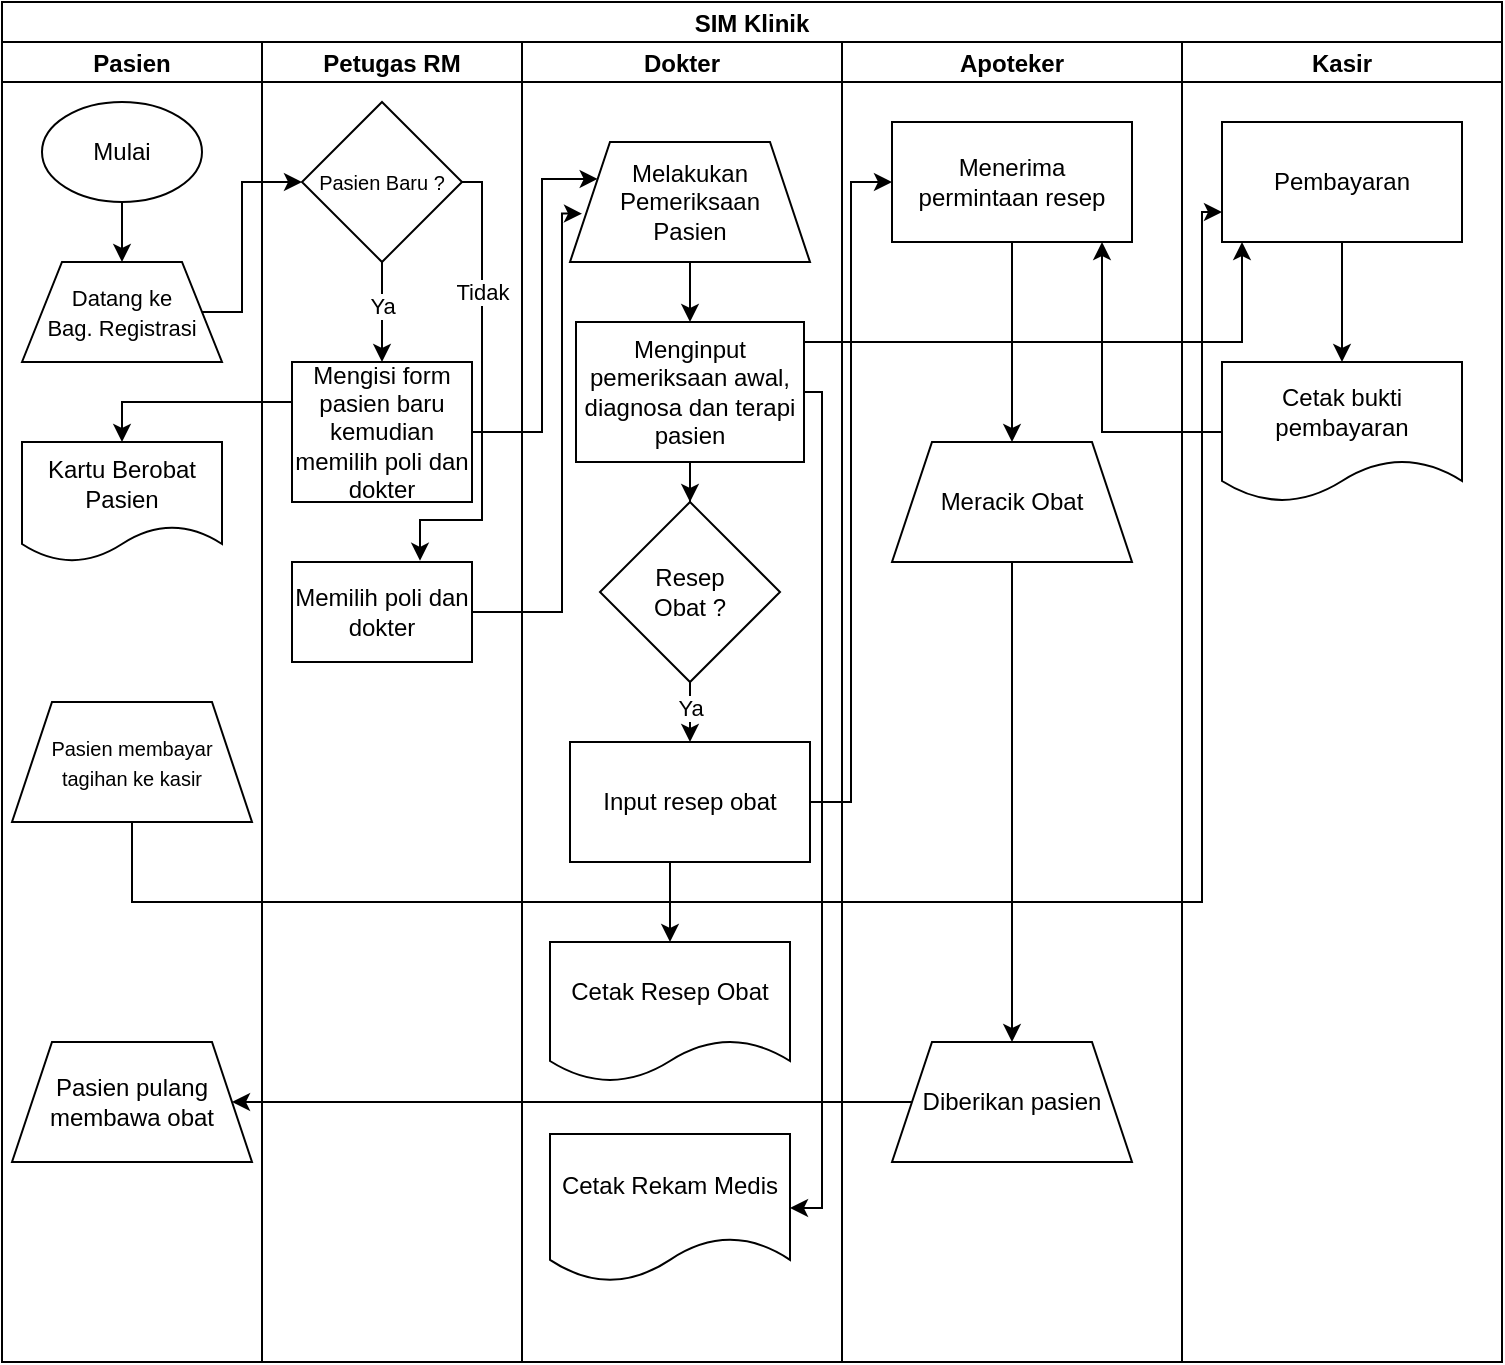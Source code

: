 <mxfile version="14.8.3" type="github">
  <diagram id="xMNPE9Dykgw9Vnchn0US" name="Page-1">
    <mxGraphModel dx="818" dy="1718" grid="1" gridSize="10" guides="1" tooltips="1" connect="1" arrows="1" fold="1" page="1" pageScale="1" pageWidth="827" pageHeight="1169" math="0" shadow="0">
      <root>
        <mxCell id="0" />
        <mxCell id="1" parent="0" />
        <mxCell id="JoPF2L3YlqwSRABoRisg-1" value="SIM Klinik" style="swimlane;childLayout=stackLayout;resizeParent=1;resizeParentMax=0;startSize=20;" parent="1" vertex="1">
          <mxGeometry x="20" y="-1150" width="750" height="680" as="geometry" />
        </mxCell>
        <mxCell id="JoPF2L3YlqwSRABoRisg-2" value="Pasien" style="swimlane;startSize=20;" parent="JoPF2L3YlqwSRABoRisg-1" vertex="1">
          <mxGeometry y="20" width="130" height="660" as="geometry" />
        </mxCell>
        <mxCell id="d2RWO07f1T8GbR7VdXLX-2" value="" style="edgeStyle=orthogonalEdgeStyle;rounded=0;orthogonalLoop=1;jettySize=auto;html=1;" edge="1" parent="JoPF2L3YlqwSRABoRisg-2" source="JoPF2L3YlqwSRABoRisg-7" target="d2RWO07f1T8GbR7VdXLX-1">
          <mxGeometry relative="1" as="geometry" />
        </mxCell>
        <mxCell id="JoPF2L3YlqwSRABoRisg-7" value="Mulai" style="ellipse;whiteSpace=wrap;html=1;" parent="JoPF2L3YlqwSRABoRisg-2" vertex="1">
          <mxGeometry x="20" y="30" width="80" height="50" as="geometry" />
        </mxCell>
        <mxCell id="d2RWO07f1T8GbR7VdXLX-1" value="&lt;font style=&quot;font-size: 11px&quot;&gt;Datang ke &lt;br&gt;Bag. Registrasi&lt;/font&gt;" style="shape=trapezoid;perimeter=trapezoidPerimeter;whiteSpace=wrap;html=1;fixedSize=1;" vertex="1" parent="JoPF2L3YlqwSRABoRisg-2">
          <mxGeometry x="10" y="110" width="100" height="50" as="geometry" />
        </mxCell>
        <mxCell id="d2RWO07f1T8GbR7VdXLX-11" value="Kartu Berobat Pasien" style="shape=document;whiteSpace=wrap;html=1;boundedLbl=1;" vertex="1" parent="JoPF2L3YlqwSRABoRisg-2">
          <mxGeometry x="10" y="200" width="100" height="60" as="geometry" />
        </mxCell>
        <mxCell id="d2RWO07f1T8GbR7VdXLX-39" value="Pasien pulang membawa obat" style="shape=trapezoid;perimeter=trapezoidPerimeter;whiteSpace=wrap;html=1;fixedSize=1;" vertex="1" parent="JoPF2L3YlqwSRABoRisg-2">
          <mxGeometry x="5" y="500" width="120" height="60" as="geometry" />
        </mxCell>
        <mxCell id="d2RWO07f1T8GbR7VdXLX-43" value="&lt;font style=&quot;font-size: 10px&quot;&gt;Pasien membayar &lt;br&gt;tagihan ke kasir&lt;/font&gt;" style="shape=trapezoid;perimeter=trapezoidPerimeter;whiteSpace=wrap;html=1;fixedSize=1;" vertex="1" parent="JoPF2L3YlqwSRABoRisg-2">
          <mxGeometry x="5" y="330" width="120" height="60" as="geometry" />
        </mxCell>
        <mxCell id="JoPF2L3YlqwSRABoRisg-3" value="Petugas RM" style="swimlane;startSize=20;" parent="JoPF2L3YlqwSRABoRisg-1" vertex="1">
          <mxGeometry x="130" y="20" width="130" height="660" as="geometry" />
        </mxCell>
        <mxCell id="d2RWO07f1T8GbR7VdXLX-6" value="" style="edgeStyle=orthogonalEdgeStyle;rounded=0;orthogonalLoop=1;jettySize=auto;html=1;" edge="1" parent="JoPF2L3YlqwSRABoRisg-3" source="d2RWO07f1T8GbR7VdXLX-3" target="d2RWO07f1T8GbR7VdXLX-5">
          <mxGeometry relative="1" as="geometry" />
        </mxCell>
        <mxCell id="d2RWO07f1T8GbR7VdXLX-7" value="Ya" style="edgeLabel;html=1;align=center;verticalAlign=middle;resizable=0;points=[];" vertex="1" connectable="0" parent="d2RWO07f1T8GbR7VdXLX-6">
          <mxGeometry x="-0.136" relative="1" as="geometry">
            <mxPoint as="offset" />
          </mxGeometry>
        </mxCell>
        <mxCell id="d2RWO07f1T8GbR7VdXLX-3" value="&lt;font style=&quot;font-size: 10px&quot;&gt;Pasien Baru ?&lt;/font&gt;" style="rhombus;whiteSpace=wrap;html=1;" vertex="1" parent="JoPF2L3YlqwSRABoRisg-3">
          <mxGeometry x="20" y="30" width="80" height="80" as="geometry" />
        </mxCell>
        <mxCell id="d2RWO07f1T8GbR7VdXLX-5" value="Mengisi form pasien baru kemudian memilih poli dan dokter" style="whiteSpace=wrap;html=1;" vertex="1" parent="JoPF2L3YlqwSRABoRisg-3">
          <mxGeometry x="15" y="160" width="90" height="70" as="geometry" />
        </mxCell>
        <mxCell id="d2RWO07f1T8GbR7VdXLX-8" value="Memilih poli dan dokter" style="whiteSpace=wrap;html=1;" vertex="1" parent="JoPF2L3YlqwSRABoRisg-3">
          <mxGeometry x="15" y="260" width="90" height="50" as="geometry" />
        </mxCell>
        <mxCell id="d2RWO07f1T8GbR7VdXLX-9" value="" style="edgeStyle=orthogonalEdgeStyle;rounded=0;orthogonalLoop=1;jettySize=auto;html=1;exitX=1;exitY=0.5;exitDx=0;exitDy=0;entryX=0.708;entryY=-0.013;entryDx=0;entryDy=0;entryPerimeter=0;" edge="1" parent="JoPF2L3YlqwSRABoRisg-3" source="d2RWO07f1T8GbR7VdXLX-3" target="d2RWO07f1T8GbR7VdXLX-8">
          <mxGeometry relative="1" as="geometry">
            <Array as="points">
              <mxPoint x="110" y="70" />
              <mxPoint x="110" y="239" />
              <mxPoint x="79" y="239" />
              <mxPoint x="79" y="259" />
            </Array>
          </mxGeometry>
        </mxCell>
        <mxCell id="d2RWO07f1T8GbR7VdXLX-10" value="Tidak" style="edgeLabel;html=1;align=center;verticalAlign=middle;resizable=0;points=[];" vertex="1" connectable="0" parent="d2RWO07f1T8GbR7VdXLX-9">
          <mxGeometry x="0.227" relative="1" as="geometry">
            <mxPoint y="-77" as="offset" />
          </mxGeometry>
        </mxCell>
        <mxCell id="JoPF2L3YlqwSRABoRisg-4" value="Dokter" style="swimlane;startSize=20;" parent="JoPF2L3YlqwSRABoRisg-1" vertex="1">
          <mxGeometry x="260" y="20" width="160" height="660" as="geometry">
            <mxRectangle x="240" y="20" width="30" height="460" as="alternateBounds" />
          </mxGeometry>
        </mxCell>
        <mxCell id="d2RWO07f1T8GbR7VdXLX-17" value="" style="edgeStyle=orthogonalEdgeStyle;rounded=0;orthogonalLoop=1;jettySize=auto;html=1;" edge="1" parent="JoPF2L3YlqwSRABoRisg-4" source="d2RWO07f1T8GbR7VdXLX-13" target="d2RWO07f1T8GbR7VdXLX-16">
          <mxGeometry relative="1" as="geometry" />
        </mxCell>
        <mxCell id="d2RWO07f1T8GbR7VdXLX-13" value="Melakukan Pemeriksaan&lt;br&gt;Pasien" style="shape=trapezoid;perimeter=trapezoidPerimeter;whiteSpace=wrap;html=1;fixedSize=1;" vertex="1" parent="JoPF2L3YlqwSRABoRisg-4">
          <mxGeometry x="24" y="50" width="120" height="60" as="geometry" />
        </mxCell>
        <mxCell id="d2RWO07f1T8GbR7VdXLX-22" style="edgeStyle=orthogonalEdgeStyle;rounded=0;orthogonalLoop=1;jettySize=auto;html=1;" edge="1" parent="JoPF2L3YlqwSRABoRisg-4" source="d2RWO07f1T8GbR7VdXLX-16" target="d2RWO07f1T8GbR7VdXLX-18">
          <mxGeometry relative="1" as="geometry" />
        </mxCell>
        <mxCell id="d2RWO07f1T8GbR7VdXLX-28" style="edgeStyle=orthogonalEdgeStyle;rounded=0;orthogonalLoop=1;jettySize=auto;html=1;entryX=1;entryY=0.5;entryDx=0;entryDy=0;" edge="1" parent="JoPF2L3YlqwSRABoRisg-4" source="d2RWO07f1T8GbR7VdXLX-16" target="d2RWO07f1T8GbR7VdXLX-27">
          <mxGeometry relative="1" as="geometry">
            <Array as="points">
              <mxPoint x="150" y="175" />
              <mxPoint x="150" y="583" />
            </Array>
          </mxGeometry>
        </mxCell>
        <mxCell id="d2RWO07f1T8GbR7VdXLX-16" value="Menginput pemeriksaan awal, diagnosa dan terapi pasien" style="rounded=0;whiteSpace=wrap;html=1;" vertex="1" parent="JoPF2L3YlqwSRABoRisg-4">
          <mxGeometry x="27" y="140" width="114" height="70" as="geometry" />
        </mxCell>
        <mxCell id="d2RWO07f1T8GbR7VdXLX-23" value="" style="edgeStyle=orthogonalEdgeStyle;rounded=0;orthogonalLoop=1;jettySize=auto;html=1;" edge="1" parent="JoPF2L3YlqwSRABoRisg-4" source="d2RWO07f1T8GbR7VdXLX-18" target="d2RWO07f1T8GbR7VdXLX-20">
          <mxGeometry relative="1" as="geometry" />
        </mxCell>
        <mxCell id="d2RWO07f1T8GbR7VdXLX-24" value="Ya" style="edgeLabel;html=1;align=center;verticalAlign=middle;resizable=0;points=[];" vertex="1" connectable="0" parent="d2RWO07f1T8GbR7VdXLX-23">
          <mxGeometry x="0.304" relative="1" as="geometry">
            <mxPoint as="offset" />
          </mxGeometry>
        </mxCell>
        <mxCell id="d2RWO07f1T8GbR7VdXLX-18" value="Resep &lt;br&gt;Obat ?" style="rhombus;whiteSpace=wrap;html=1;" vertex="1" parent="JoPF2L3YlqwSRABoRisg-4">
          <mxGeometry x="39" y="230" width="90" height="90" as="geometry" />
        </mxCell>
        <mxCell id="d2RWO07f1T8GbR7VdXLX-26" value="" style="edgeStyle=orthogonalEdgeStyle;rounded=0;orthogonalLoop=1;jettySize=auto;html=1;" edge="1" parent="JoPF2L3YlqwSRABoRisg-4" source="d2RWO07f1T8GbR7VdXLX-20" target="d2RWO07f1T8GbR7VdXLX-25">
          <mxGeometry relative="1" as="geometry">
            <Array as="points">
              <mxPoint x="74" y="420" />
              <mxPoint x="74" y="420" />
            </Array>
          </mxGeometry>
        </mxCell>
        <mxCell id="d2RWO07f1T8GbR7VdXLX-20" value="Input resep obat" style="rounded=0;whiteSpace=wrap;html=1;" vertex="1" parent="JoPF2L3YlqwSRABoRisg-4">
          <mxGeometry x="24" y="350" width="120" height="60" as="geometry" />
        </mxCell>
        <mxCell id="d2RWO07f1T8GbR7VdXLX-25" value="Cetak Resep Obat" style="shape=document;whiteSpace=wrap;html=1;boundedLbl=1;" vertex="1" parent="JoPF2L3YlqwSRABoRisg-4">
          <mxGeometry x="14" y="450" width="120" height="70" as="geometry" />
        </mxCell>
        <mxCell id="d2RWO07f1T8GbR7VdXLX-27" value="Cetak Rekam Medis" style="shape=document;whiteSpace=wrap;html=1;boundedLbl=1;" vertex="1" parent="JoPF2L3YlqwSRABoRisg-4">
          <mxGeometry x="14" y="546" width="120" height="74" as="geometry" />
        </mxCell>
        <mxCell id="JoPF2L3YlqwSRABoRisg-5" value="Apoteker" style="swimlane;startSize=20;" parent="JoPF2L3YlqwSRABoRisg-1" vertex="1">
          <mxGeometry x="420" y="20" width="170" height="660" as="geometry">
            <mxRectangle x="240" y="20" width="30" height="460" as="alternateBounds" />
          </mxGeometry>
        </mxCell>
        <mxCell id="d2RWO07f1T8GbR7VdXLX-38" value="" style="edgeStyle=orthogonalEdgeStyle;rounded=0;orthogonalLoop=1;jettySize=auto;html=1;" edge="1" parent="JoPF2L3YlqwSRABoRisg-5" source="d2RWO07f1T8GbR7VdXLX-31" target="d2RWO07f1T8GbR7VdXLX-37">
          <mxGeometry relative="1" as="geometry" />
        </mxCell>
        <mxCell id="d2RWO07f1T8GbR7VdXLX-31" value="Menerima &lt;br&gt;permintaan resep" style="rounded=0;whiteSpace=wrap;html=1;" vertex="1" parent="JoPF2L3YlqwSRABoRisg-5">
          <mxGeometry x="25" y="40" width="120" height="60" as="geometry" />
        </mxCell>
        <mxCell id="d2RWO07f1T8GbR7VdXLX-41" value="" style="edgeStyle=orthogonalEdgeStyle;rounded=0;orthogonalLoop=1;jettySize=auto;html=1;" edge="1" parent="JoPF2L3YlqwSRABoRisg-5" source="d2RWO07f1T8GbR7VdXLX-37" target="d2RWO07f1T8GbR7VdXLX-40">
          <mxGeometry relative="1" as="geometry" />
        </mxCell>
        <mxCell id="d2RWO07f1T8GbR7VdXLX-37" value="Meracik Obat" style="shape=trapezoid;perimeter=trapezoidPerimeter;whiteSpace=wrap;html=1;fixedSize=1;" vertex="1" parent="JoPF2L3YlqwSRABoRisg-5">
          <mxGeometry x="25" y="200" width="120" height="60" as="geometry" />
        </mxCell>
        <mxCell id="d2RWO07f1T8GbR7VdXLX-40" value="Diberikan pasien" style="shape=trapezoid;perimeter=trapezoidPerimeter;whiteSpace=wrap;html=1;fixedSize=1;" vertex="1" parent="JoPF2L3YlqwSRABoRisg-5">
          <mxGeometry x="25" y="500" width="120" height="60" as="geometry" />
        </mxCell>
        <mxCell id="JoPF2L3YlqwSRABoRisg-6" value="Kasir" style="swimlane;startSize=20;" parent="JoPF2L3YlqwSRABoRisg-1" vertex="1">
          <mxGeometry x="590" y="20" width="160" height="660" as="geometry">
            <mxRectangle x="240" y="20" width="30" height="460" as="alternateBounds" />
          </mxGeometry>
        </mxCell>
        <mxCell id="d2RWO07f1T8GbR7VdXLX-35" style="edgeStyle=orthogonalEdgeStyle;rounded=0;orthogonalLoop=1;jettySize=auto;html=1;entryX=0.5;entryY=0;entryDx=0;entryDy=0;" edge="1" parent="JoPF2L3YlqwSRABoRisg-6" source="d2RWO07f1T8GbR7VdXLX-30" target="d2RWO07f1T8GbR7VdXLX-34">
          <mxGeometry relative="1" as="geometry" />
        </mxCell>
        <mxCell id="d2RWO07f1T8GbR7VdXLX-30" value="Pembayaran" style="rounded=0;whiteSpace=wrap;html=1;" vertex="1" parent="JoPF2L3YlqwSRABoRisg-6">
          <mxGeometry x="20" y="40" width="120" height="60" as="geometry" />
        </mxCell>
        <mxCell id="d2RWO07f1T8GbR7VdXLX-34" value="Cetak bukti pembayaran" style="shape=document;whiteSpace=wrap;html=1;boundedLbl=1;" vertex="1" parent="JoPF2L3YlqwSRABoRisg-6">
          <mxGeometry x="20" y="160" width="120" height="70" as="geometry" />
        </mxCell>
        <mxCell id="d2RWO07f1T8GbR7VdXLX-4" style="edgeStyle=orthogonalEdgeStyle;rounded=0;orthogonalLoop=1;jettySize=auto;html=1;entryX=0;entryY=0.5;entryDx=0;entryDy=0;" edge="1" parent="JoPF2L3YlqwSRABoRisg-1" source="d2RWO07f1T8GbR7VdXLX-1" target="d2RWO07f1T8GbR7VdXLX-3">
          <mxGeometry relative="1" as="geometry">
            <Array as="points">
              <mxPoint x="120" y="155" />
              <mxPoint x="120" y="90" />
            </Array>
          </mxGeometry>
        </mxCell>
        <mxCell id="d2RWO07f1T8GbR7VdXLX-12" style="edgeStyle=orthogonalEdgeStyle;rounded=0;orthogonalLoop=1;jettySize=auto;html=1;entryX=0.5;entryY=0;entryDx=0;entryDy=0;" edge="1" parent="JoPF2L3YlqwSRABoRisg-1" source="d2RWO07f1T8GbR7VdXLX-5" target="d2RWO07f1T8GbR7VdXLX-11">
          <mxGeometry relative="1" as="geometry">
            <Array as="points">
              <mxPoint x="60" y="200" />
            </Array>
          </mxGeometry>
        </mxCell>
        <mxCell id="d2RWO07f1T8GbR7VdXLX-14" style="edgeStyle=orthogonalEdgeStyle;rounded=0;orthogonalLoop=1;jettySize=auto;html=1;entryX=0;entryY=0.25;entryDx=0;entryDy=0;" edge="1" parent="JoPF2L3YlqwSRABoRisg-1" source="d2RWO07f1T8GbR7VdXLX-5" target="d2RWO07f1T8GbR7VdXLX-13">
          <mxGeometry relative="1" as="geometry">
            <Array as="points">
              <mxPoint x="270" y="215" />
              <mxPoint x="270" y="89" />
            </Array>
          </mxGeometry>
        </mxCell>
        <mxCell id="d2RWO07f1T8GbR7VdXLX-15" style="edgeStyle=orthogonalEdgeStyle;rounded=0;orthogonalLoop=1;jettySize=auto;html=1;entryX=0.05;entryY=0.597;entryDx=0;entryDy=0;entryPerimeter=0;" edge="1" parent="JoPF2L3YlqwSRABoRisg-1" source="d2RWO07f1T8GbR7VdXLX-8" target="d2RWO07f1T8GbR7VdXLX-13">
          <mxGeometry relative="1" as="geometry">
            <Array as="points">
              <mxPoint x="280" y="305" />
              <mxPoint x="280" y="106" />
            </Array>
          </mxGeometry>
        </mxCell>
        <mxCell id="d2RWO07f1T8GbR7VdXLX-32" style="edgeStyle=orthogonalEdgeStyle;rounded=0;orthogonalLoop=1;jettySize=auto;html=1;" edge="1" parent="JoPF2L3YlqwSRABoRisg-1" source="d2RWO07f1T8GbR7VdXLX-16">
          <mxGeometry relative="1" as="geometry">
            <mxPoint x="620" y="120" as="targetPoint" />
            <Array as="points">
              <mxPoint x="620" y="170" />
              <mxPoint x="620" y="120" />
            </Array>
          </mxGeometry>
        </mxCell>
        <mxCell id="d2RWO07f1T8GbR7VdXLX-33" style="edgeStyle=orthogonalEdgeStyle;rounded=0;orthogonalLoop=1;jettySize=auto;html=1;entryX=0;entryY=0.5;entryDx=0;entryDy=0;" edge="1" parent="JoPF2L3YlqwSRABoRisg-1" source="d2RWO07f1T8GbR7VdXLX-20" target="d2RWO07f1T8GbR7VdXLX-31">
          <mxGeometry relative="1" as="geometry" />
        </mxCell>
        <mxCell id="d2RWO07f1T8GbR7VdXLX-36" style="edgeStyle=orthogonalEdgeStyle;rounded=0;orthogonalLoop=1;jettySize=auto;html=1;entryX=0.875;entryY=1;entryDx=0;entryDy=0;entryPerimeter=0;" edge="1" parent="JoPF2L3YlqwSRABoRisg-1" source="d2RWO07f1T8GbR7VdXLX-34" target="d2RWO07f1T8GbR7VdXLX-31">
          <mxGeometry relative="1" as="geometry" />
        </mxCell>
        <mxCell id="d2RWO07f1T8GbR7VdXLX-42" style="edgeStyle=orthogonalEdgeStyle;rounded=0;orthogonalLoop=1;jettySize=auto;html=1;entryX=1;entryY=0.5;entryDx=0;entryDy=0;" edge="1" parent="JoPF2L3YlqwSRABoRisg-1" source="d2RWO07f1T8GbR7VdXLX-40" target="d2RWO07f1T8GbR7VdXLX-39">
          <mxGeometry relative="1" as="geometry" />
        </mxCell>
        <mxCell id="d2RWO07f1T8GbR7VdXLX-44" style="edgeStyle=orthogonalEdgeStyle;rounded=0;orthogonalLoop=1;jettySize=auto;html=1;entryX=0;entryY=0.75;entryDx=0;entryDy=0;" edge="1" parent="JoPF2L3YlqwSRABoRisg-1" source="d2RWO07f1T8GbR7VdXLX-43" target="d2RWO07f1T8GbR7VdXLX-30">
          <mxGeometry relative="1" as="geometry">
            <Array as="points">
              <mxPoint x="65" y="450" />
              <mxPoint x="600" y="450" />
              <mxPoint x="600" y="105" />
            </Array>
          </mxGeometry>
        </mxCell>
      </root>
    </mxGraphModel>
  </diagram>
</mxfile>
